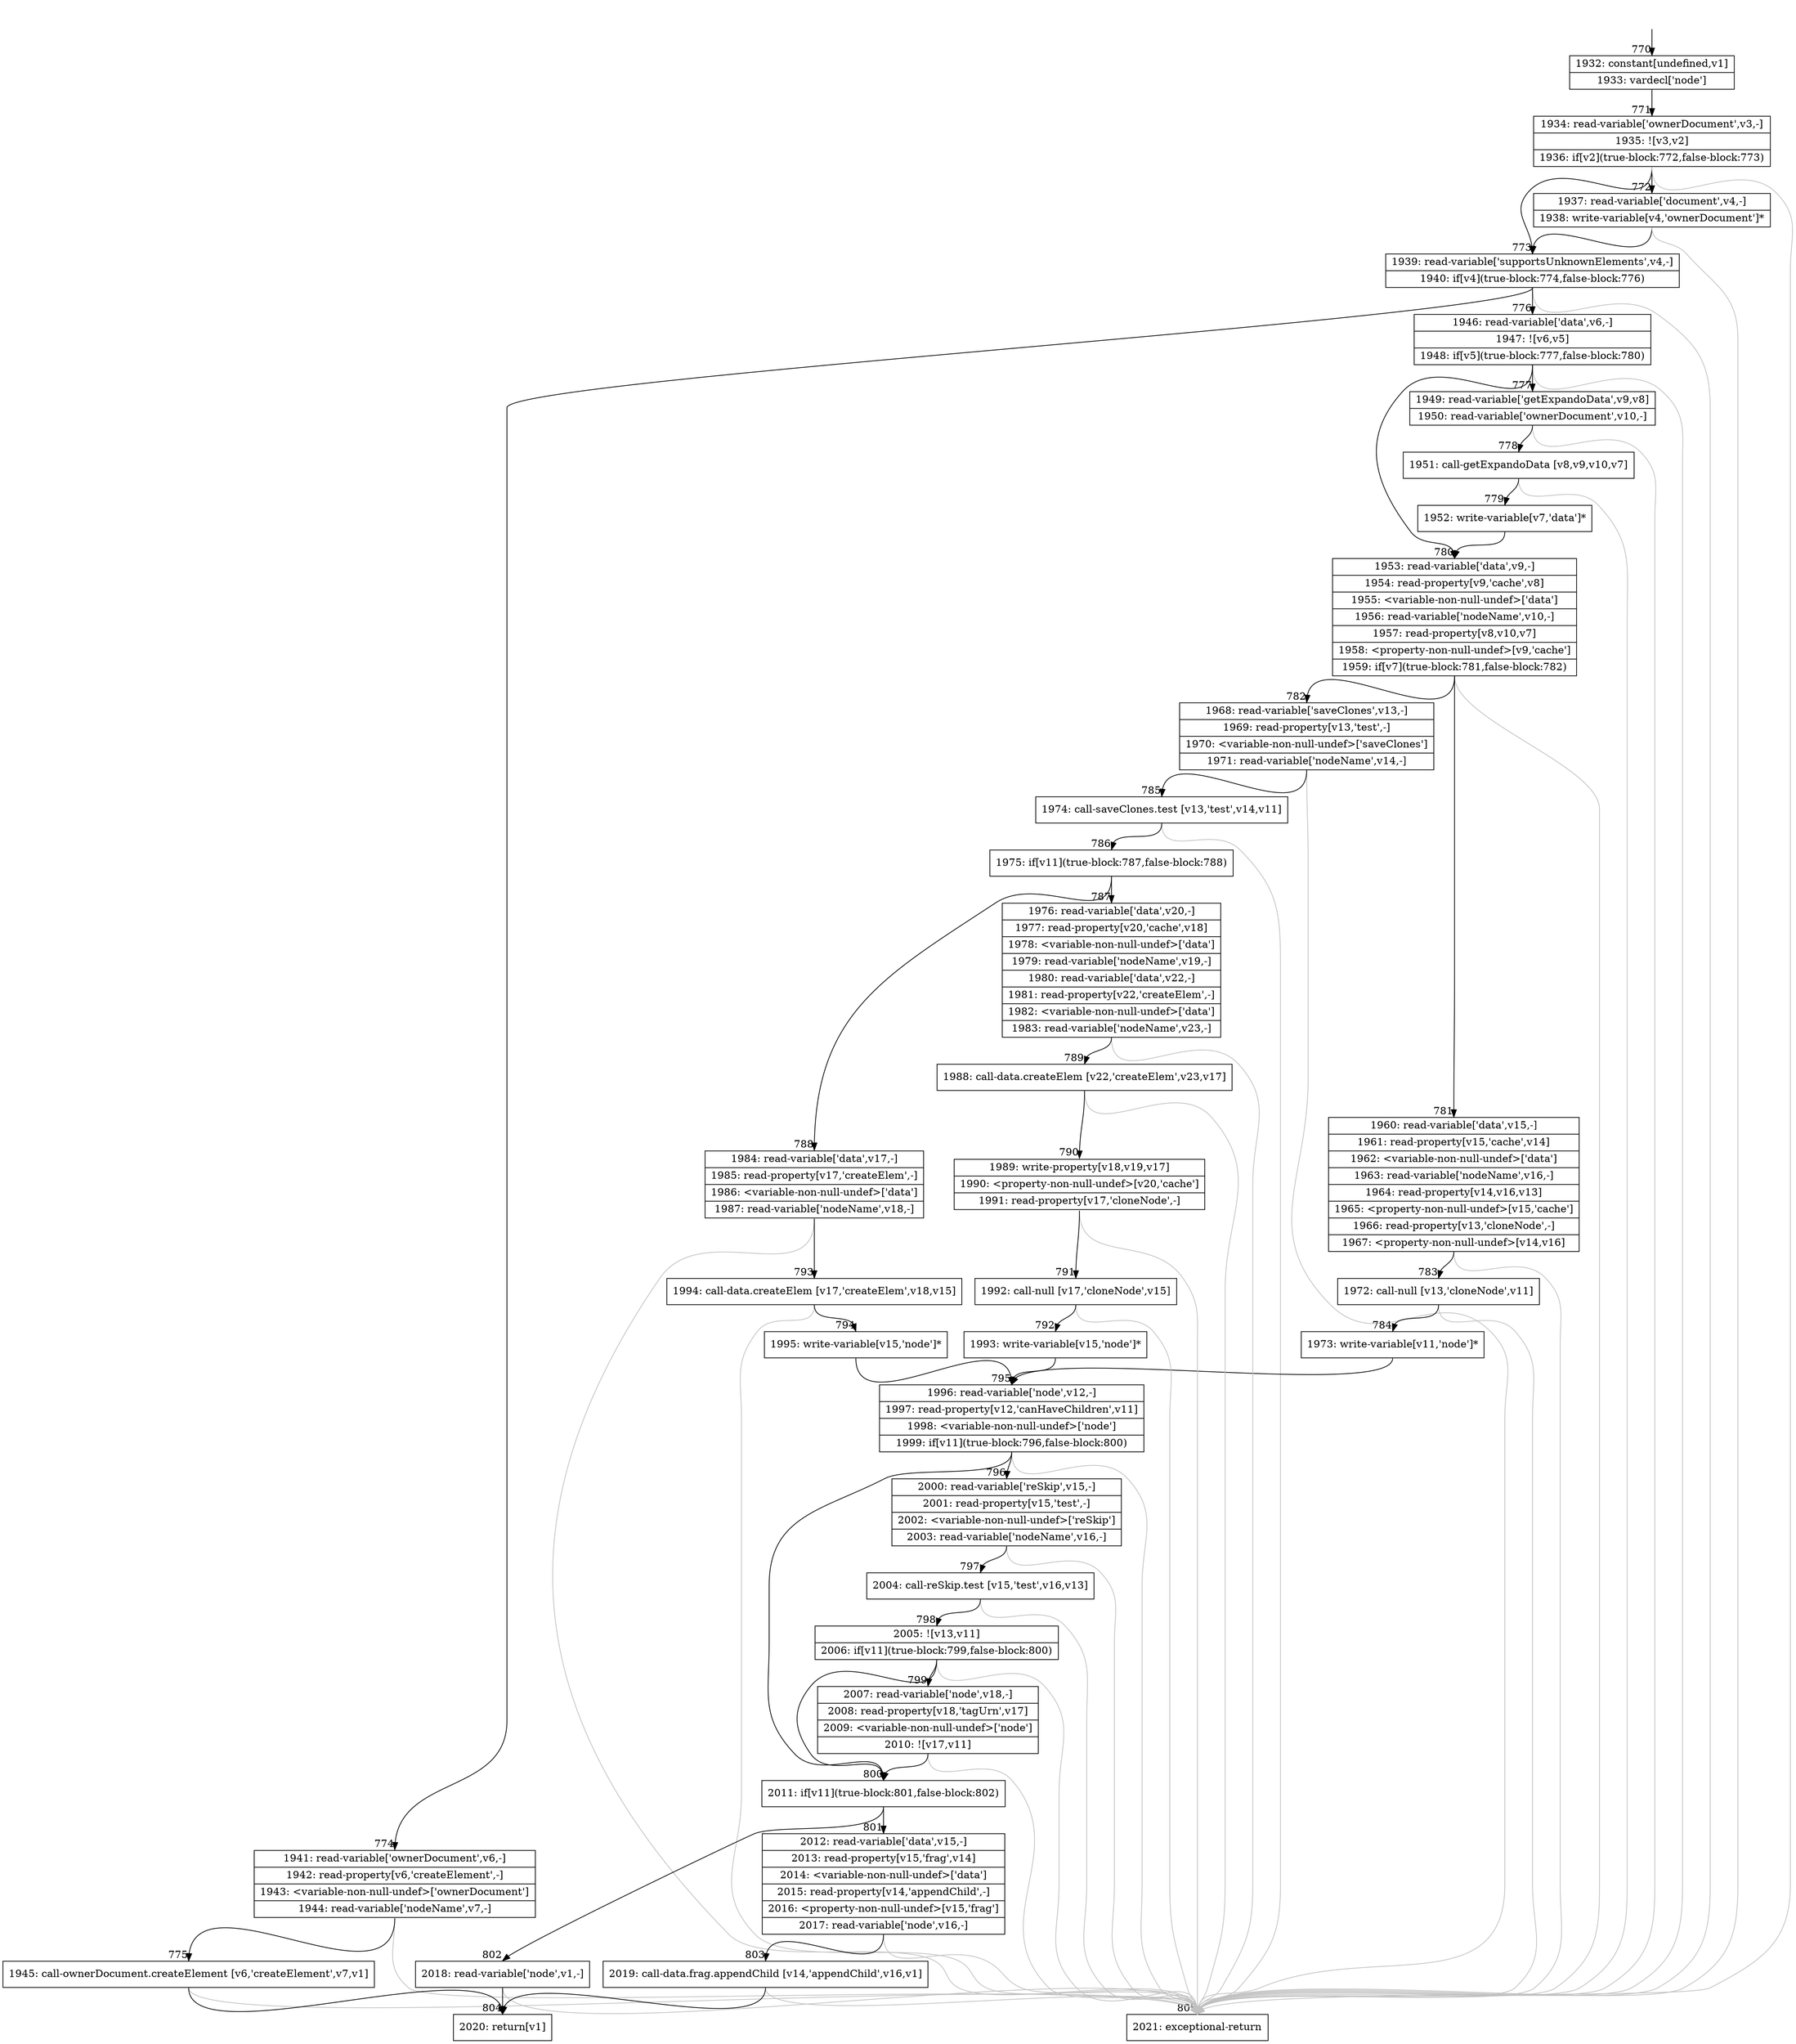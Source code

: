 digraph {
rankdir="TD"
BB_entry74[shape=none,label=""];
BB_entry74 -> BB770 [tailport=s, headport=n, headlabel="    770"]
BB770 [shape=record label="{1932: constant[undefined,v1]|1933: vardecl['node']}" ] 
BB770 -> BB771 [tailport=s, headport=n, headlabel="      771"]
BB771 [shape=record label="{1934: read-variable['ownerDocument',v3,-]|1935: ![v3,v2]|1936: if[v2](true-block:772,false-block:773)}" ] 
BB771 -> BB772 [tailport=s, headport=n, headlabel="      772"]
BB771 -> BB773 [tailport=s, headport=n, headlabel="      773"]
BB771 -> BB805 [tailport=s, headport=n, color=gray, headlabel="      805"]
BB772 [shape=record label="{1937: read-variable['document',v4,-]|1938: write-variable[v4,'ownerDocument']*}" ] 
BB772 -> BB773 [tailport=s, headport=n]
BB772 -> BB805 [tailport=s, headport=n, color=gray]
BB773 [shape=record label="{1939: read-variable['supportsUnknownElements',v4,-]|1940: if[v4](true-block:774,false-block:776)}" ] 
BB773 -> BB774 [tailport=s, headport=n, headlabel="      774"]
BB773 -> BB776 [tailport=s, headport=n, headlabel="      776"]
BB773 -> BB805 [tailport=s, headport=n, color=gray]
BB774 [shape=record label="{1941: read-variable['ownerDocument',v6,-]|1942: read-property[v6,'createElement',-]|1943: \<variable-non-null-undef\>['ownerDocument']|1944: read-variable['nodeName',v7,-]}" ] 
BB774 -> BB775 [tailport=s, headport=n, headlabel="      775"]
BB774 -> BB805 [tailport=s, headport=n, color=gray]
BB775 [shape=record label="{1945: call-ownerDocument.createElement [v6,'createElement',v7,v1]}" ] 
BB775 -> BB804 [tailport=s, headport=n, headlabel="      804"]
BB775 -> BB805 [tailport=s, headport=n, color=gray]
BB776 [shape=record label="{1946: read-variable['data',v6,-]|1947: ![v6,v5]|1948: if[v5](true-block:777,false-block:780)}" ] 
BB776 -> BB777 [tailport=s, headport=n, headlabel="      777"]
BB776 -> BB780 [tailport=s, headport=n, headlabel="      780"]
BB776 -> BB805 [tailport=s, headport=n, color=gray]
BB777 [shape=record label="{1949: read-variable['getExpandoData',v9,v8]|1950: read-variable['ownerDocument',v10,-]}" ] 
BB777 -> BB778 [tailport=s, headport=n, headlabel="      778"]
BB777 -> BB805 [tailport=s, headport=n, color=gray]
BB778 [shape=record label="{1951: call-getExpandoData [v8,v9,v10,v7]}" ] 
BB778 -> BB779 [tailport=s, headport=n, headlabel="      779"]
BB778 -> BB805 [tailport=s, headport=n, color=gray]
BB779 [shape=record label="{1952: write-variable[v7,'data']*}" ] 
BB779 -> BB780 [tailport=s, headport=n]
BB780 [shape=record label="{1953: read-variable['data',v9,-]|1954: read-property[v9,'cache',v8]|1955: \<variable-non-null-undef\>['data']|1956: read-variable['nodeName',v10,-]|1957: read-property[v8,v10,v7]|1958: \<property-non-null-undef\>[v9,'cache']|1959: if[v7](true-block:781,false-block:782)}" ] 
BB780 -> BB781 [tailport=s, headport=n, headlabel="      781"]
BB780 -> BB782 [tailport=s, headport=n, headlabel="      782"]
BB780 -> BB805 [tailport=s, headport=n, color=gray]
BB781 [shape=record label="{1960: read-variable['data',v15,-]|1961: read-property[v15,'cache',v14]|1962: \<variable-non-null-undef\>['data']|1963: read-variable['nodeName',v16,-]|1964: read-property[v14,v16,v13]|1965: \<property-non-null-undef\>[v15,'cache']|1966: read-property[v13,'cloneNode',-]|1967: \<property-non-null-undef\>[v14,v16]}" ] 
BB781 -> BB783 [tailport=s, headport=n, headlabel="      783"]
BB781 -> BB805 [tailport=s, headport=n, color=gray]
BB782 [shape=record label="{1968: read-variable['saveClones',v13,-]|1969: read-property[v13,'test',-]|1970: \<variable-non-null-undef\>['saveClones']|1971: read-variable['nodeName',v14,-]}" ] 
BB782 -> BB785 [tailport=s, headport=n, headlabel="      785"]
BB782 -> BB805 [tailport=s, headport=n, color=gray]
BB783 [shape=record label="{1972: call-null [v13,'cloneNode',v11]}" ] 
BB783 -> BB784 [tailport=s, headport=n, headlabel="      784"]
BB783 -> BB805 [tailport=s, headport=n, color=gray]
BB784 [shape=record label="{1973: write-variable[v11,'node']*}" ] 
BB784 -> BB795 [tailport=s, headport=n, headlabel="      795"]
BB785 [shape=record label="{1974: call-saveClones.test [v13,'test',v14,v11]}" ] 
BB785 -> BB786 [tailport=s, headport=n, headlabel="      786"]
BB785 -> BB805 [tailport=s, headport=n, color=gray]
BB786 [shape=record label="{1975: if[v11](true-block:787,false-block:788)}" ] 
BB786 -> BB787 [tailport=s, headport=n, headlabel="      787"]
BB786 -> BB788 [tailport=s, headport=n, headlabel="      788"]
BB787 [shape=record label="{1976: read-variable['data',v20,-]|1977: read-property[v20,'cache',v18]|1978: \<variable-non-null-undef\>['data']|1979: read-variable['nodeName',v19,-]|1980: read-variable['data',v22,-]|1981: read-property[v22,'createElem',-]|1982: \<variable-non-null-undef\>['data']|1983: read-variable['nodeName',v23,-]}" ] 
BB787 -> BB789 [tailport=s, headport=n, headlabel="      789"]
BB787 -> BB805 [tailport=s, headport=n, color=gray]
BB788 [shape=record label="{1984: read-variable['data',v17,-]|1985: read-property[v17,'createElem',-]|1986: \<variable-non-null-undef\>['data']|1987: read-variable['nodeName',v18,-]}" ] 
BB788 -> BB793 [tailport=s, headport=n, headlabel="      793"]
BB788 -> BB805 [tailport=s, headport=n, color=gray]
BB789 [shape=record label="{1988: call-data.createElem [v22,'createElem',v23,v17]}" ] 
BB789 -> BB790 [tailport=s, headport=n, headlabel="      790"]
BB789 -> BB805 [tailport=s, headport=n, color=gray]
BB790 [shape=record label="{1989: write-property[v18,v19,v17]|1990: \<property-non-null-undef\>[v20,'cache']|1991: read-property[v17,'cloneNode',-]}" ] 
BB790 -> BB791 [tailport=s, headport=n, headlabel="      791"]
BB790 -> BB805 [tailport=s, headport=n, color=gray]
BB791 [shape=record label="{1992: call-null [v17,'cloneNode',v15]}" ] 
BB791 -> BB792 [tailport=s, headport=n, headlabel="      792"]
BB791 -> BB805 [tailport=s, headport=n, color=gray]
BB792 [shape=record label="{1993: write-variable[v15,'node']*}" ] 
BB792 -> BB795 [tailport=s, headport=n]
BB793 [shape=record label="{1994: call-data.createElem [v17,'createElem',v18,v15]}" ] 
BB793 -> BB794 [tailport=s, headport=n, headlabel="      794"]
BB793 -> BB805 [tailport=s, headport=n, color=gray]
BB794 [shape=record label="{1995: write-variable[v15,'node']*}" ] 
BB794 -> BB795 [tailport=s, headport=n]
BB795 [shape=record label="{1996: read-variable['node',v12,-]|1997: read-property[v12,'canHaveChildren',v11]|1998: \<variable-non-null-undef\>['node']|1999: if[v11](true-block:796,false-block:800)}" ] 
BB795 -> BB800 [tailport=s, headport=n, headlabel="      800"]
BB795 -> BB796 [tailport=s, headport=n, headlabel="      796"]
BB795 -> BB805 [tailport=s, headport=n, color=gray]
BB796 [shape=record label="{2000: read-variable['reSkip',v15,-]|2001: read-property[v15,'test',-]|2002: \<variable-non-null-undef\>['reSkip']|2003: read-variable['nodeName',v16,-]}" ] 
BB796 -> BB797 [tailport=s, headport=n, headlabel="      797"]
BB796 -> BB805 [tailport=s, headport=n, color=gray]
BB797 [shape=record label="{2004: call-reSkip.test [v15,'test',v16,v13]}" ] 
BB797 -> BB798 [tailport=s, headport=n, headlabel="      798"]
BB797 -> BB805 [tailport=s, headport=n, color=gray]
BB798 [shape=record label="{2005: ![v13,v11]|2006: if[v11](true-block:799,false-block:800)}" ] 
BB798 -> BB800 [tailport=s, headport=n]
BB798 -> BB799 [tailport=s, headport=n, headlabel="      799"]
BB798 -> BB805 [tailport=s, headport=n, color=gray]
BB799 [shape=record label="{2007: read-variable['node',v18,-]|2008: read-property[v18,'tagUrn',v17]|2009: \<variable-non-null-undef\>['node']|2010: ![v17,v11]}" ] 
BB799 -> BB800 [tailport=s, headport=n]
BB799 -> BB805 [tailport=s, headport=n, color=gray]
BB800 [shape=record label="{2011: if[v11](true-block:801,false-block:802)}" ] 
BB800 -> BB801 [tailport=s, headport=n, headlabel="      801"]
BB800 -> BB802 [tailport=s, headport=n, headlabel="      802"]
BB801 [shape=record label="{2012: read-variable['data',v15,-]|2013: read-property[v15,'frag',v14]|2014: \<variable-non-null-undef\>['data']|2015: read-property[v14,'appendChild',-]|2016: \<property-non-null-undef\>[v15,'frag']|2017: read-variable['node',v16,-]}" ] 
BB801 -> BB803 [tailport=s, headport=n, headlabel="      803"]
BB801 -> BB805 [tailport=s, headport=n, color=gray]
BB802 [shape=record label="{2018: read-variable['node',v1,-]}" ] 
BB802 -> BB804 [tailport=s, headport=n]
BB802 -> BB805 [tailport=s, headport=n, color=gray]
BB803 [shape=record label="{2019: call-data.frag.appendChild [v14,'appendChild',v16,v1]}" ] 
BB803 -> BB804 [tailport=s, headport=n]
BB803 -> BB805 [tailport=s, headport=n, color=gray]
BB804 [shape=record label="{2020: return[v1]}" ] 
BB805 [shape=record label="{2021: exceptional-return}" ] 
//#$~ 715
}
